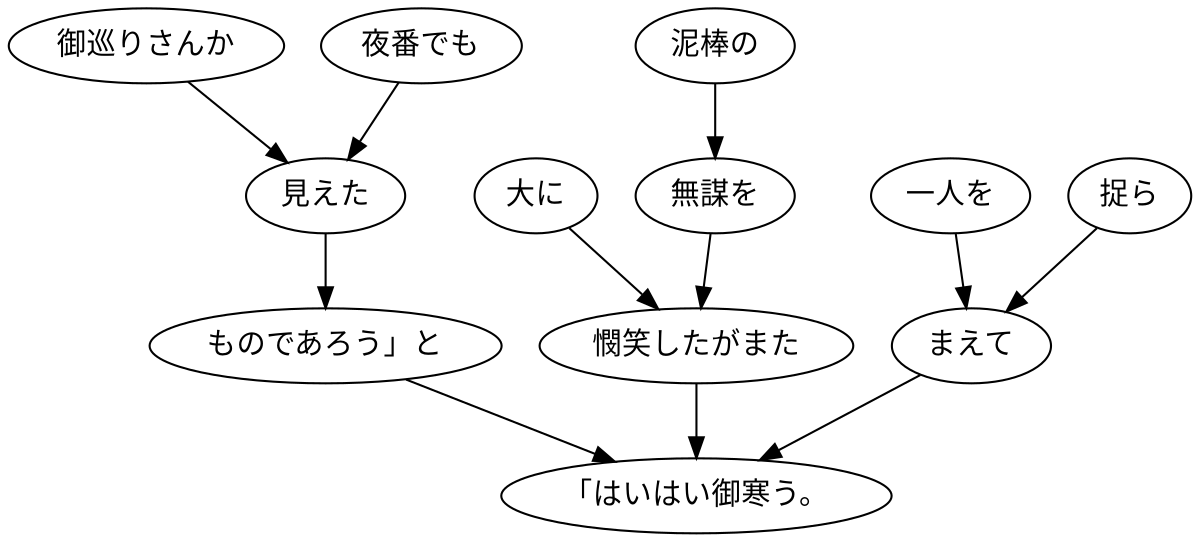 digraph graph4468 {
	node0 [label="御巡りさんか"];
	node1 [label="夜番でも"];
	node2 [label="見えた"];
	node3 [label="ものであろう」と"];
	node4 [label="大に"];
	node5 [label="泥棒の"];
	node6 [label="無謀を"];
	node7 [label="憫笑したがまた"];
	node8 [label="一人を"];
	node9 [label="捉ら"];
	node10 [label="まえて"];
	node11 [label="「はいはい御寒う。"];
	node0 -> node2;
	node1 -> node2;
	node2 -> node3;
	node3 -> node11;
	node4 -> node7;
	node5 -> node6;
	node6 -> node7;
	node7 -> node11;
	node8 -> node10;
	node9 -> node10;
	node10 -> node11;
}
